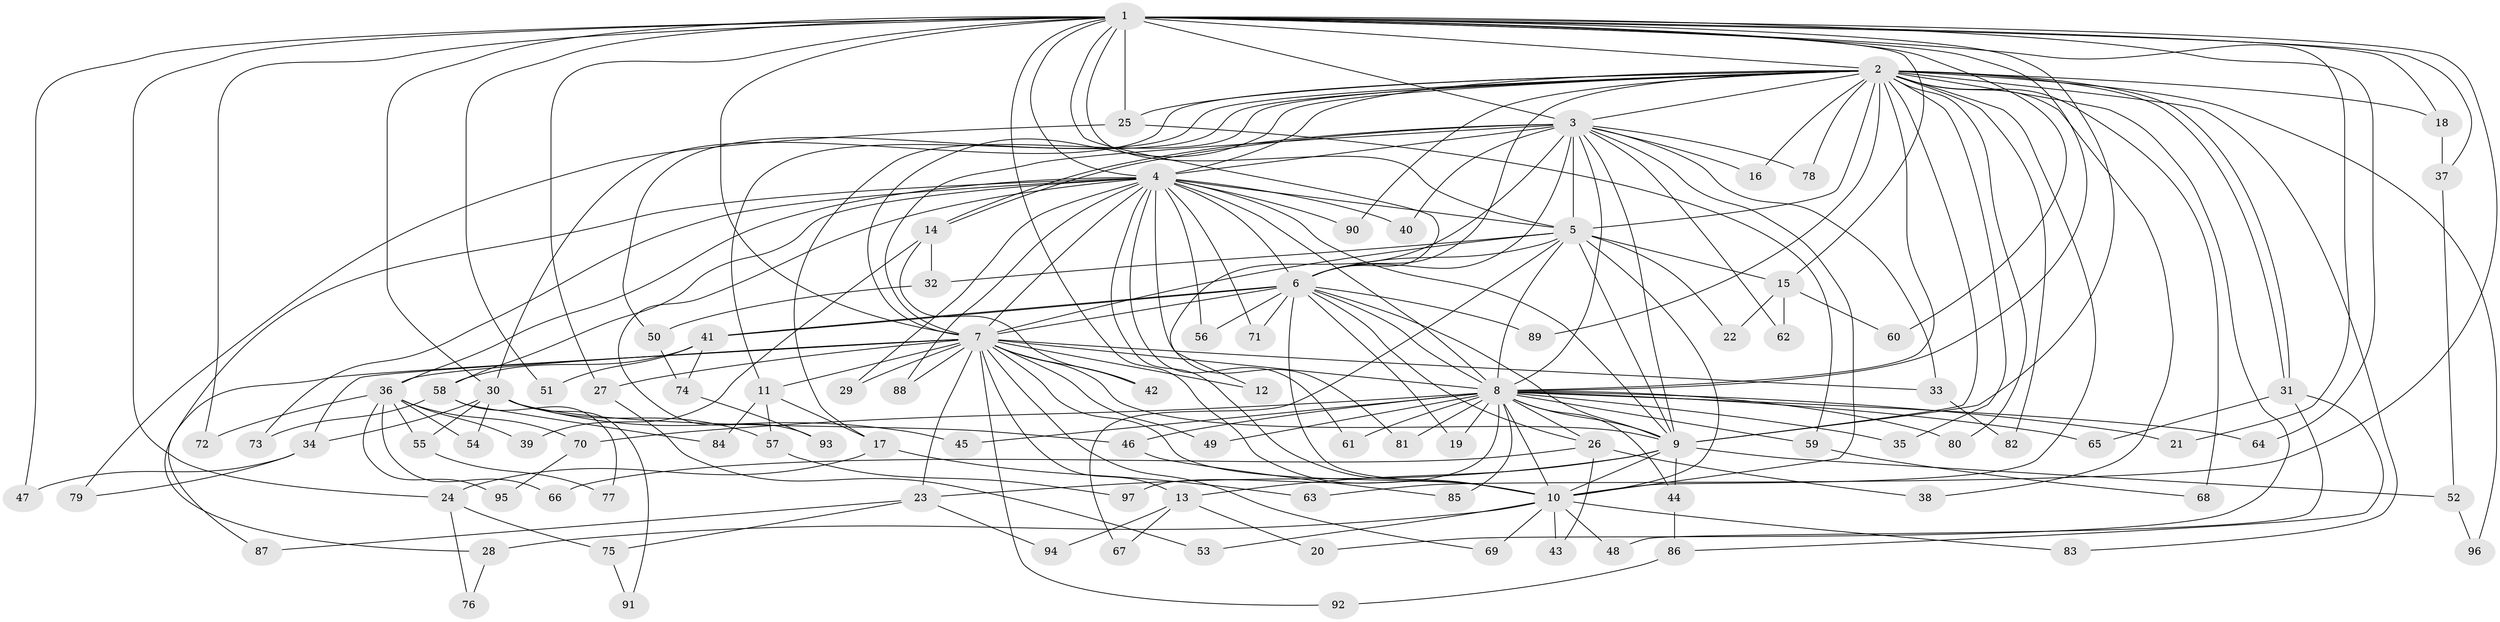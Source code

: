 // Generated by graph-tools (version 1.1) at 2025/25/03/09/25 03:25:48]
// undirected, 97 vertices, 219 edges
graph export_dot {
graph [start="1"]
  node [color=gray90,style=filled];
  1;
  2;
  3;
  4;
  5;
  6;
  7;
  8;
  9;
  10;
  11;
  12;
  13;
  14;
  15;
  16;
  17;
  18;
  19;
  20;
  21;
  22;
  23;
  24;
  25;
  26;
  27;
  28;
  29;
  30;
  31;
  32;
  33;
  34;
  35;
  36;
  37;
  38;
  39;
  40;
  41;
  42;
  43;
  44;
  45;
  46;
  47;
  48;
  49;
  50;
  51;
  52;
  53;
  54;
  55;
  56;
  57;
  58;
  59;
  60;
  61;
  62;
  63;
  64;
  65;
  66;
  67;
  68;
  69;
  70;
  71;
  72;
  73;
  74;
  75;
  76;
  77;
  78;
  79;
  80;
  81;
  82;
  83;
  84;
  85;
  86;
  87;
  88;
  89;
  90;
  91;
  92;
  93;
  94;
  95;
  96;
  97;
  1 -- 2;
  1 -- 3;
  1 -- 4;
  1 -- 5;
  1 -- 6;
  1 -- 7;
  1 -- 8;
  1 -- 9;
  1 -- 10;
  1 -- 15;
  1 -- 18;
  1 -- 21;
  1 -- 24;
  1 -- 25;
  1 -- 27;
  1 -- 30;
  1 -- 37;
  1 -- 47;
  1 -- 51;
  1 -- 60;
  1 -- 63;
  1 -- 64;
  1 -- 72;
  2 -- 3;
  2 -- 4;
  2 -- 5;
  2 -- 6;
  2 -- 7;
  2 -- 8;
  2 -- 9;
  2 -- 10;
  2 -- 11;
  2 -- 16;
  2 -- 17;
  2 -- 18;
  2 -- 20;
  2 -- 25;
  2 -- 30;
  2 -- 31;
  2 -- 31;
  2 -- 35;
  2 -- 38;
  2 -- 50;
  2 -- 68;
  2 -- 78;
  2 -- 80;
  2 -- 82;
  2 -- 83;
  2 -- 89;
  2 -- 90;
  2 -- 96;
  3 -- 4;
  3 -- 5;
  3 -- 6;
  3 -- 7;
  3 -- 8;
  3 -- 9;
  3 -- 10;
  3 -- 12;
  3 -- 14;
  3 -- 14;
  3 -- 16;
  3 -- 33;
  3 -- 40;
  3 -- 62;
  3 -- 78;
  4 -- 5;
  4 -- 6;
  4 -- 7;
  4 -- 8;
  4 -- 9;
  4 -- 10;
  4 -- 28;
  4 -- 29;
  4 -- 36;
  4 -- 40;
  4 -- 56;
  4 -- 58;
  4 -- 61;
  4 -- 71;
  4 -- 73;
  4 -- 81;
  4 -- 88;
  4 -- 90;
  4 -- 93;
  5 -- 6;
  5 -- 7;
  5 -- 8;
  5 -- 9;
  5 -- 10;
  5 -- 15;
  5 -- 22;
  5 -- 32;
  5 -- 67;
  6 -- 7;
  6 -- 8;
  6 -- 9;
  6 -- 10;
  6 -- 19;
  6 -- 26;
  6 -- 41;
  6 -- 41;
  6 -- 56;
  6 -- 71;
  6 -- 89;
  7 -- 8;
  7 -- 9;
  7 -- 10;
  7 -- 11;
  7 -- 12;
  7 -- 13;
  7 -- 23;
  7 -- 27;
  7 -- 29;
  7 -- 33;
  7 -- 34;
  7 -- 36;
  7 -- 42;
  7 -- 49;
  7 -- 69;
  7 -- 87;
  7 -- 88;
  7 -- 92;
  8 -- 9;
  8 -- 10;
  8 -- 19;
  8 -- 21;
  8 -- 26;
  8 -- 35;
  8 -- 44;
  8 -- 45;
  8 -- 46;
  8 -- 49;
  8 -- 59;
  8 -- 61;
  8 -- 64;
  8 -- 65;
  8 -- 70;
  8 -- 80;
  8 -- 81;
  8 -- 85;
  8 -- 97;
  9 -- 10;
  9 -- 13;
  9 -- 23;
  9 -- 44;
  9 -- 52;
  10 -- 28;
  10 -- 43;
  10 -- 48;
  10 -- 53;
  10 -- 69;
  10 -- 83;
  11 -- 17;
  11 -- 57;
  11 -- 84;
  13 -- 20;
  13 -- 67;
  13 -- 94;
  14 -- 32;
  14 -- 39;
  14 -- 42;
  15 -- 22;
  15 -- 60;
  15 -- 62;
  17 -- 24;
  17 -- 63;
  18 -- 37;
  23 -- 75;
  23 -- 87;
  23 -- 94;
  24 -- 75;
  24 -- 76;
  25 -- 59;
  25 -- 79;
  26 -- 38;
  26 -- 43;
  26 -- 66;
  27 -- 53;
  28 -- 76;
  30 -- 34;
  30 -- 45;
  30 -- 46;
  30 -- 54;
  30 -- 55;
  30 -- 57;
  30 -- 91;
  31 -- 48;
  31 -- 65;
  31 -- 86;
  32 -- 50;
  33 -- 82;
  34 -- 47;
  34 -- 79;
  36 -- 39;
  36 -- 54;
  36 -- 55;
  36 -- 66;
  36 -- 70;
  36 -- 72;
  36 -- 95;
  37 -- 52;
  41 -- 51;
  41 -- 58;
  41 -- 74;
  44 -- 86;
  46 -- 85;
  50 -- 74;
  52 -- 96;
  55 -- 77;
  57 -- 97;
  58 -- 73;
  58 -- 77;
  58 -- 84;
  59 -- 68;
  70 -- 95;
  74 -- 93;
  75 -- 91;
  86 -- 92;
}

